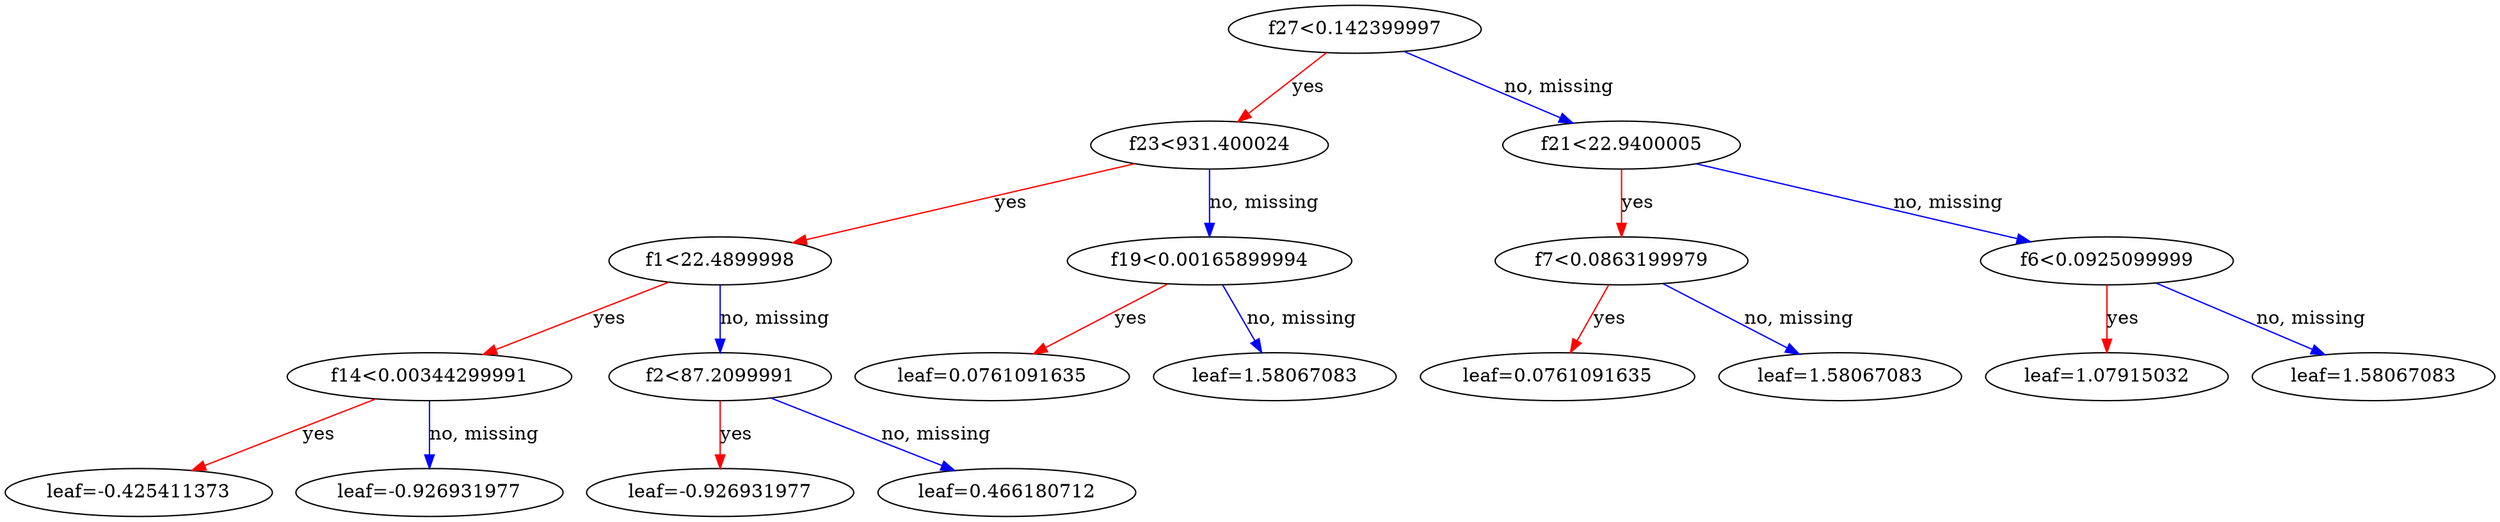 digraph {
    graph [ rankdir=TB ]

    0 [ label="f27<0.142399997" ]
    0 -> 1 [label="yes" color="#FF0000"]
    0 -> 2 [label="no, missing" color="#0000FF"]

    1 [ label="f23<931.400024" ]
    1 -> 3 [label="yes" color="#FF0000"]
    1 -> 4 [label="no, missing" color="#0000FF"]

    3 [ label="f1<22.4899998" ]
    3 -> 7 [label="yes" color="#FF0000"]
    3 -> 8 [label="no, missing" color="#0000FF"]

    7 [ label="f14<0.00344299991" ]
    7 -> 15 [label="yes" color="#FF0000"]
    7 -> 16 [label="no, missing" color="#0000FF"]

    15 [ label="leaf=-0.425411373" ]

    16 [ label="leaf=-0.926931977" ]

    8 [ label="f2<87.2099991" ]
    8 -> 17 [label="yes" color="#FF0000"]
    8 -> 18 [label="no, missing" color="#0000FF"]

    17 [ label="leaf=-0.926931977" ]

    18 [ label="leaf=0.466180712" ]

    4 [ label="f19<0.00165899994" ]
    4 -> 9 [label="yes" color="#FF0000"]
    4 -> 10 [label="no, missing" color="#0000FF"]

    9 [ label="leaf=0.0761091635" ]

    10 [ label="leaf=1.58067083" ]

    2 [ label="f21<22.9400005" ]
    2 -> 5 [label="yes" color="#FF0000"]
    2 -> 6 [label="no, missing" color="#0000FF"]

    5 [ label="f7<0.0863199979" ]
    5 -> 11 [label="yes" color="#FF0000"]
    5 -> 12 [label="no, missing" color="#0000FF"]

    11 [ label="leaf=0.0761091635" ]

    12 [ label="leaf=1.58067083" ]

    6 [ label="f6<0.0925099999" ]
    6 -> 13 [label="yes" color="#FF0000"]
    6 -> 14 [label="no, missing" color="#0000FF"]

    13 [ label="leaf=1.07915032" ]

    14 [ label="leaf=1.58067083" ]
}
